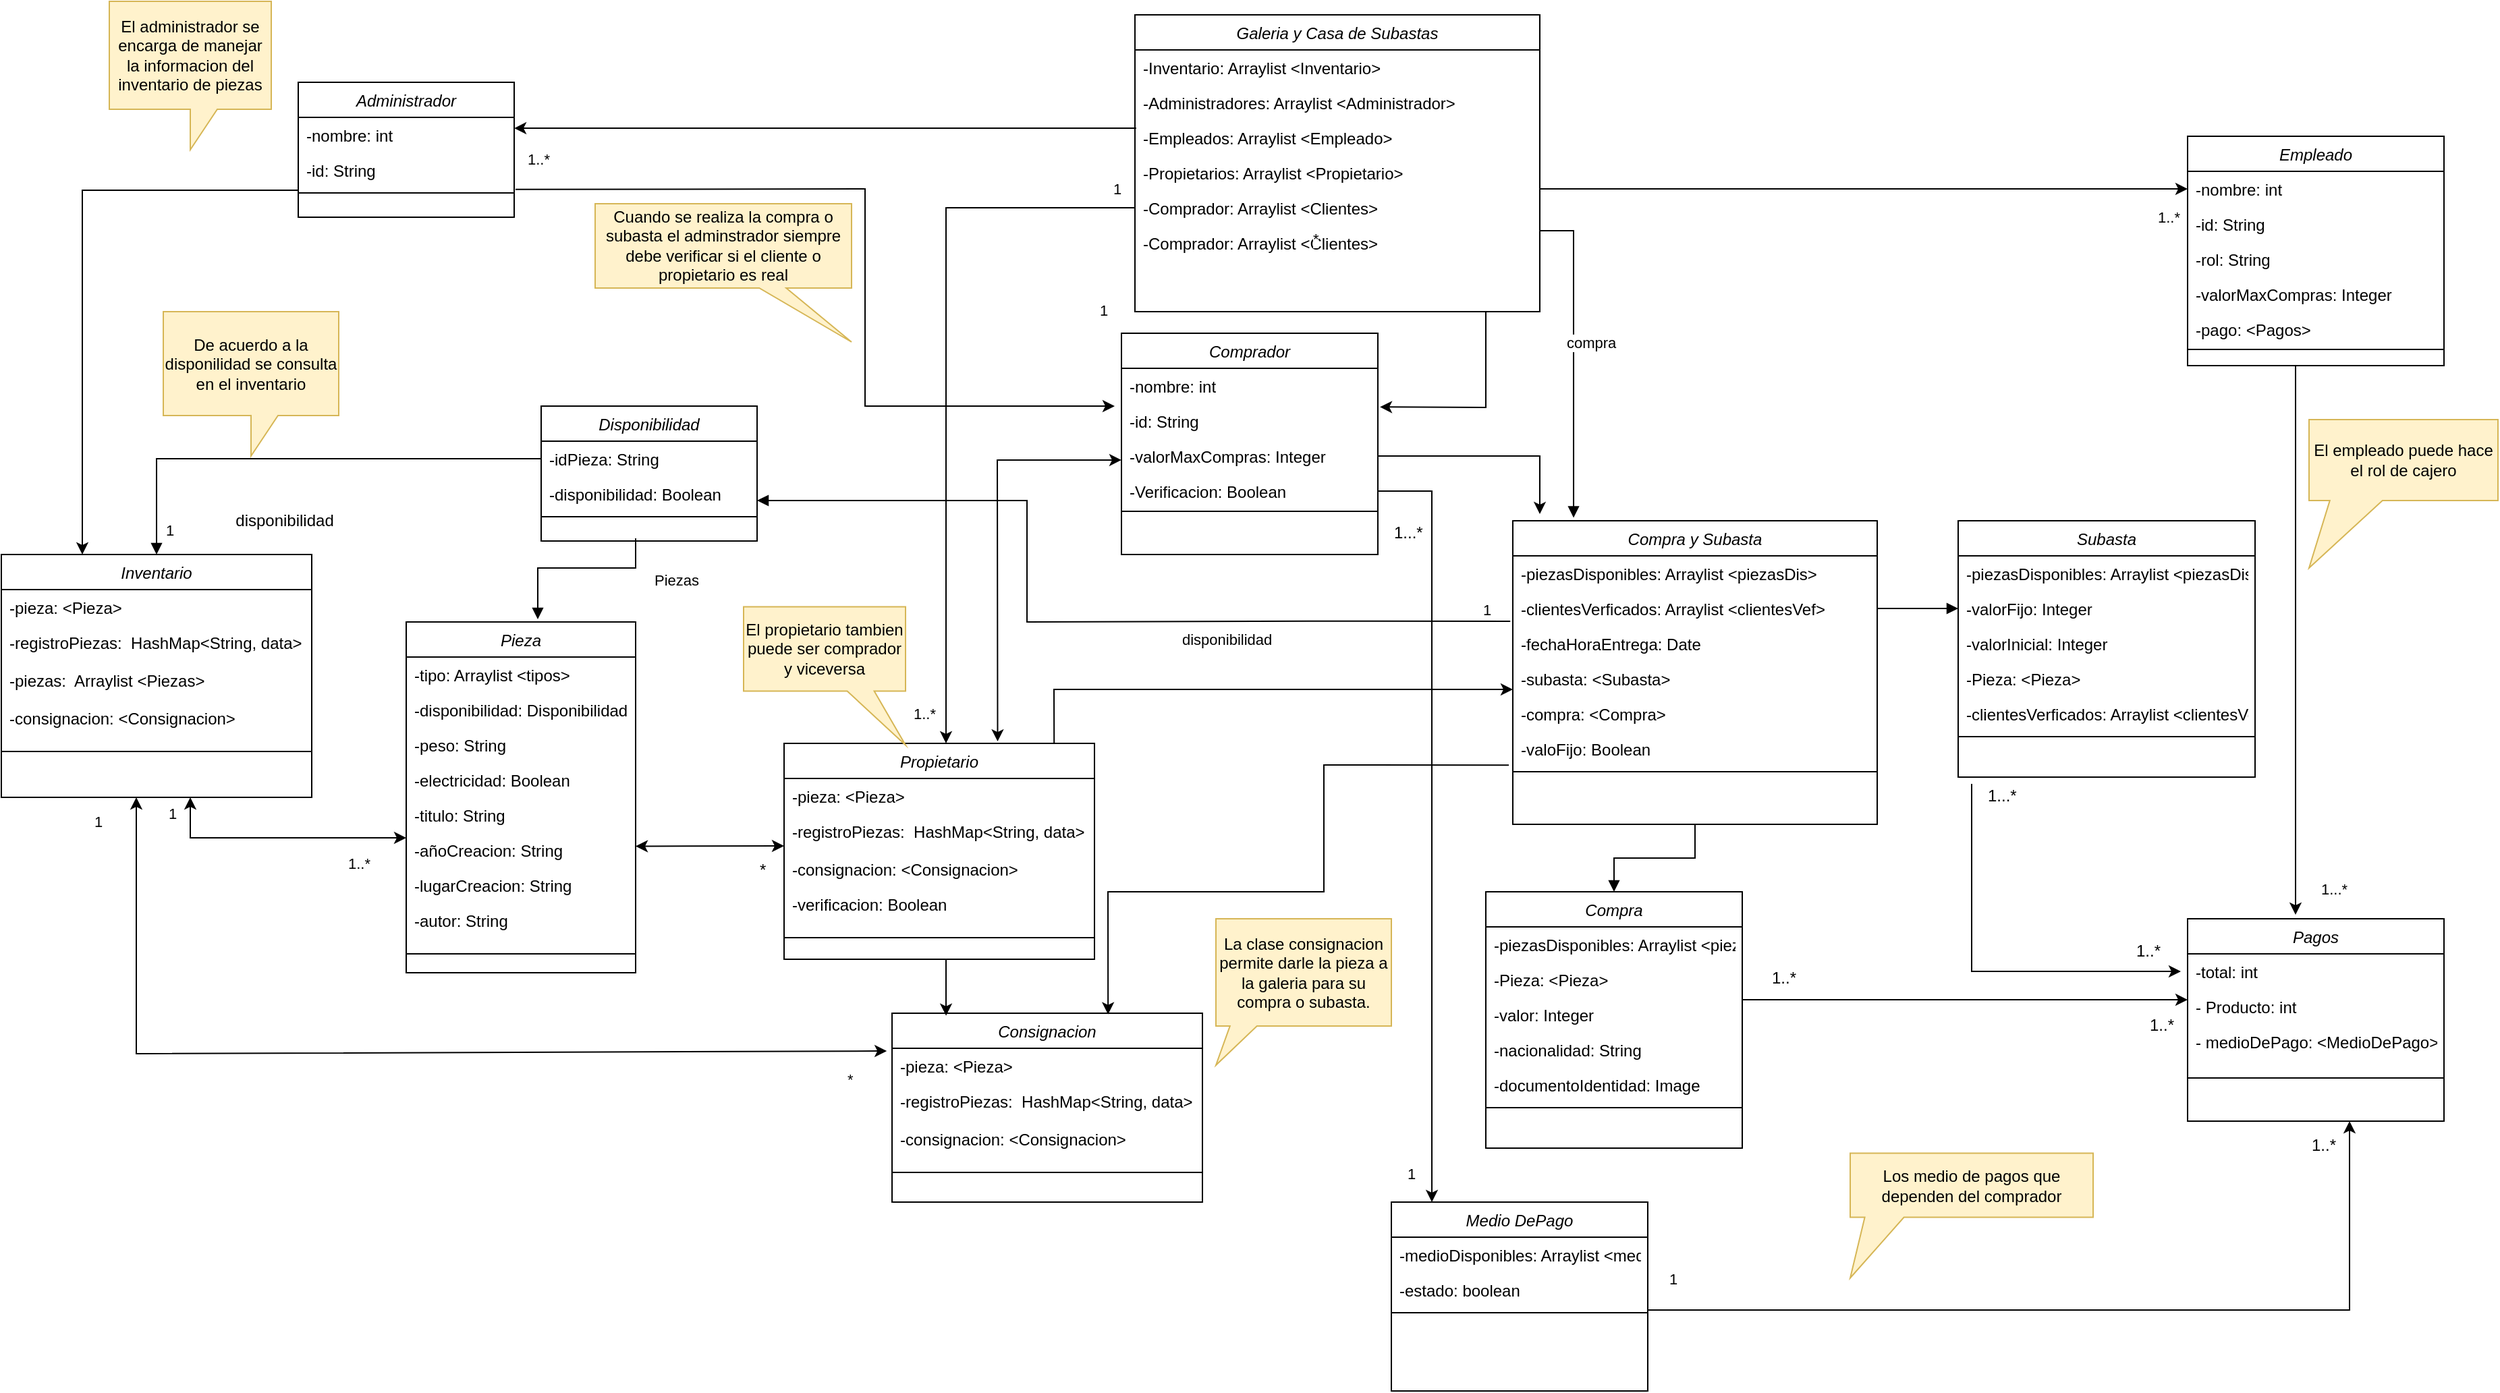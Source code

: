 <mxfile version="24.2.0" type="device">
  <diagram id="C5RBs43oDa-KdzZeNtuy" name="Page-1">
    <mxGraphModel dx="4613" dy="5379" grid="1" gridSize="10" guides="1" tooltips="1" connect="1" arrows="1" fold="1" page="1" pageScale="1" pageWidth="3300" pageHeight="4681" math="0" shadow="0">
      <root>
        <mxCell id="WIyWlLk6GJQsqaUBKTNV-0" />
        <mxCell id="WIyWlLk6GJQsqaUBKTNV-1" parent="WIyWlLk6GJQsqaUBKTNV-0" />
        <mxCell id="jy5TOX9gL-A7DgwTzjGL-0" value="Pieza" style="swimlane;fontStyle=2;align=center;verticalAlign=top;childLayout=stackLayout;horizontal=1;startSize=26;horizontalStack=0;resizeParent=1;resizeLast=0;collapsible=1;marginBottom=0;rounded=0;shadow=0;strokeWidth=1;" parent="WIyWlLk6GJQsqaUBKTNV-1" vertex="1">
          <mxGeometry x="-640" y="440" width="170" height="260" as="geometry">
            <mxRectangle x="230" y="140" width="160" height="26" as="alternateBounds" />
          </mxGeometry>
        </mxCell>
        <mxCell id="jy5TOX9gL-A7DgwTzjGL-1" value="-tipo: Arraylist &lt;tipos&gt;" style="text;align=left;verticalAlign=top;spacingLeft=4;spacingRight=4;overflow=hidden;rotatable=0;points=[[0,0.5],[1,0.5]];portConstraint=eastwest;" parent="jy5TOX9gL-A7DgwTzjGL-0" vertex="1">
          <mxGeometry y="26" width="170" height="26" as="geometry" />
        </mxCell>
        <mxCell id="jy5TOX9gL-A7DgwTzjGL-2" value="-disponibilidad: Disponibilidad" style="text;align=left;verticalAlign=top;spacingLeft=4;spacingRight=4;overflow=hidden;rotatable=0;points=[[0,0.5],[1,0.5]];portConstraint=eastwest;rounded=0;shadow=0;html=0;" parent="jy5TOX9gL-A7DgwTzjGL-0" vertex="1">
          <mxGeometry y="52" width="170" height="26" as="geometry" />
        </mxCell>
        <mxCell id="jy5TOX9gL-A7DgwTzjGL-5" value="-peso: String" style="text;align=left;verticalAlign=top;spacingLeft=4;spacingRight=4;overflow=hidden;rotatable=0;points=[[0,0.5],[1,0.5]];portConstraint=eastwest;" parent="jy5TOX9gL-A7DgwTzjGL-0" vertex="1">
          <mxGeometry y="78" width="170" height="26" as="geometry" />
        </mxCell>
        <mxCell id="jy5TOX9gL-A7DgwTzjGL-6" value="-electricidad: Boolean" style="text;align=left;verticalAlign=top;spacingLeft=4;spacingRight=4;overflow=hidden;rotatable=0;points=[[0,0.5],[1,0.5]];portConstraint=eastwest;rounded=0;shadow=0;html=0;" parent="jy5TOX9gL-A7DgwTzjGL-0" vertex="1">
          <mxGeometry y="104" width="170" height="26" as="geometry" />
        </mxCell>
        <mxCell id="aHk7hMUjukKhdwWyUS7x-12" value="-titulo: String" style="text;align=left;verticalAlign=top;spacingLeft=4;spacingRight=4;overflow=hidden;rotatable=0;points=[[0,0.5],[1,0.5]];portConstraint=eastwest;rounded=0;shadow=0;html=0;" parent="jy5TOX9gL-A7DgwTzjGL-0" vertex="1">
          <mxGeometry y="130" width="170" height="26" as="geometry" />
        </mxCell>
        <mxCell id="aHk7hMUjukKhdwWyUS7x-11" value="-añoCreacion: String" style="text;align=left;verticalAlign=top;spacingLeft=4;spacingRight=4;overflow=hidden;rotatable=0;points=[[0,0.5],[1,0.5]];portConstraint=eastwest;rounded=0;shadow=0;html=0;" parent="jy5TOX9gL-A7DgwTzjGL-0" vertex="1">
          <mxGeometry y="156" width="170" height="26" as="geometry" />
        </mxCell>
        <mxCell id="jy5TOX9gL-A7DgwTzjGL-14" value="-lugarCreacion: String " style="text;align=left;verticalAlign=top;spacingLeft=4;spacingRight=4;overflow=hidden;rotatable=0;points=[[0,0.5],[1,0.5]];portConstraint=eastwest;rounded=0;shadow=0;html=0;" parent="jy5TOX9gL-A7DgwTzjGL-0" vertex="1">
          <mxGeometry y="182" width="170" height="26" as="geometry" />
        </mxCell>
        <mxCell id="aHk7hMUjukKhdwWyUS7x-5" value="-autor: String " style="text;align=left;verticalAlign=top;spacingLeft=4;spacingRight=4;overflow=hidden;rotatable=0;points=[[0,0.5],[1,0.5]];portConstraint=eastwest;rounded=0;shadow=0;html=0;" parent="jy5TOX9gL-A7DgwTzjGL-0" vertex="1">
          <mxGeometry y="208" width="170" height="34" as="geometry" />
        </mxCell>
        <mxCell id="jy5TOX9gL-A7DgwTzjGL-4" value="" style="line;html=1;strokeWidth=1;align=left;verticalAlign=middle;spacingTop=-1;spacingLeft=3;spacingRight=3;rotatable=0;labelPosition=right;points=[];portConstraint=eastwest;" parent="jy5TOX9gL-A7DgwTzjGL-0" vertex="1">
          <mxGeometry y="242" width="170" height="8" as="geometry" />
        </mxCell>
        <mxCell id="jy5TOX9gL-A7DgwTzjGL-7" value="Disponibilidad" style="swimlane;fontStyle=2;align=center;verticalAlign=top;childLayout=stackLayout;horizontal=1;startSize=26;horizontalStack=0;resizeParent=1;resizeLast=0;collapsible=1;marginBottom=0;rounded=0;shadow=0;strokeWidth=1;" parent="WIyWlLk6GJQsqaUBKTNV-1" vertex="1">
          <mxGeometry x="-540" y="280" width="160" height="100" as="geometry">
            <mxRectangle x="230" y="140" width="160" height="26" as="alternateBounds" />
          </mxGeometry>
        </mxCell>
        <mxCell id="jy5TOX9gL-A7DgwTzjGL-8" value="-idPieza: String" style="text;align=left;verticalAlign=top;spacingLeft=4;spacingRight=4;overflow=hidden;rotatable=0;points=[[0,0.5],[1,0.5]];portConstraint=eastwest;" parent="jy5TOX9gL-A7DgwTzjGL-7" vertex="1">
          <mxGeometry y="26" width="160" height="26" as="geometry" />
        </mxCell>
        <mxCell id="aHk7hMUjukKhdwWyUS7x-139" value="-disponibilidad: Boolean" style="text;align=left;verticalAlign=top;spacingLeft=4;spacingRight=4;overflow=hidden;rotatable=0;points=[[0,0.5],[1,0.5]];portConstraint=eastwest;" parent="jy5TOX9gL-A7DgwTzjGL-7" vertex="1">
          <mxGeometry y="52" width="160" height="26" as="geometry" />
        </mxCell>
        <mxCell id="jy5TOX9gL-A7DgwTzjGL-13" value="" style="line;html=1;strokeWidth=1;align=left;verticalAlign=middle;spacingTop=-1;spacingLeft=3;spacingRight=3;rotatable=0;labelPosition=right;points=[];portConstraint=eastwest;" parent="jy5TOX9gL-A7DgwTzjGL-7" vertex="1">
          <mxGeometry y="78" width="160" height="8" as="geometry" />
        </mxCell>
        <mxCell id="jy5TOX9gL-A7DgwTzjGL-15" value="Piezas" style="endArrow=block;endFill=1;html=1;edgeStyle=orthogonalEdgeStyle;align=left;verticalAlign=top;rounded=0;exitX=0.5;exitY=1;exitDx=0;exitDy=0;entryX=0.75;entryY=0;entryDx=0;entryDy=0;" parent="WIyWlLk6GJQsqaUBKTNV-1" edge="1">
          <mxGeometry x="-0.729" y="12" relative="1" as="geometry">
            <mxPoint x="-470" y="378" as="sourcePoint" />
            <mxPoint x="-542.5" y="438" as="targetPoint" />
            <mxPoint as="offset" />
            <Array as="points">
              <mxPoint x="-470" y="400" />
              <mxPoint x="-542" y="400" />
            </Array>
          </mxGeometry>
        </mxCell>
        <mxCell id="jy5TOX9gL-A7DgwTzjGL-37" value="Subasta" style="swimlane;fontStyle=2;align=center;verticalAlign=top;childLayout=stackLayout;horizontal=1;startSize=26;horizontalStack=0;resizeParent=1;resizeLast=0;collapsible=1;marginBottom=0;rounded=0;shadow=0;strokeWidth=1;" parent="WIyWlLk6GJQsqaUBKTNV-1" vertex="1">
          <mxGeometry x="510" y="365" width="220" height="190" as="geometry">
            <mxRectangle x="230" y="140" width="160" height="26" as="alternateBounds" />
          </mxGeometry>
        </mxCell>
        <mxCell id="jy5TOX9gL-A7DgwTzjGL-38" value="-piezasDisponibles: Arraylist &lt;piezasDis&gt;" style="text;align=left;verticalAlign=top;spacingLeft=4;spacingRight=4;overflow=hidden;rotatable=0;points=[[0,0.5],[1,0.5]];portConstraint=eastwest;" parent="jy5TOX9gL-A7DgwTzjGL-37" vertex="1">
          <mxGeometry y="26" width="220" height="26" as="geometry" />
        </mxCell>
        <mxCell id="jy5TOX9gL-A7DgwTzjGL-39" value="-valorFijo: Integer" style="text;align=left;verticalAlign=top;spacingLeft=4;spacingRight=4;overflow=hidden;rotatable=0;points=[[0,0.5],[1,0.5]];portConstraint=eastwest;rounded=0;shadow=0;html=0;" parent="jy5TOX9gL-A7DgwTzjGL-37" vertex="1">
          <mxGeometry y="52" width="220" height="26" as="geometry" />
        </mxCell>
        <mxCell id="jy5TOX9gL-A7DgwTzjGL-40" value="-valorInicial: Integer" style="text;align=left;verticalAlign=top;spacingLeft=4;spacingRight=4;overflow=hidden;rotatable=0;points=[[0,0.5],[1,0.5]];portConstraint=eastwest;" parent="jy5TOX9gL-A7DgwTzjGL-37" vertex="1">
          <mxGeometry y="78" width="220" height="26" as="geometry" />
        </mxCell>
        <mxCell id="DRnetqcQ-tTifSEXMpZS-0" value="-Pieza: &lt;Pieza&gt;" style="text;align=left;verticalAlign=top;spacingLeft=4;spacingRight=4;overflow=hidden;rotatable=0;points=[[0,0.5],[1,0.5]];portConstraint=eastwest;" parent="jy5TOX9gL-A7DgwTzjGL-37" vertex="1">
          <mxGeometry y="104" width="220" height="26" as="geometry" />
        </mxCell>
        <mxCell id="DRnetqcQ-tTifSEXMpZS-1" value="-clientesVerficados: Arraylist &lt;clientesVef&gt;" style="text;align=left;verticalAlign=top;spacingLeft=4;spacingRight=4;overflow=hidden;rotatable=0;points=[[0,0.5],[1,0.5]];portConstraint=eastwest;" parent="jy5TOX9gL-A7DgwTzjGL-37" vertex="1">
          <mxGeometry y="130" width="220" height="26" as="geometry" />
        </mxCell>
        <mxCell id="jy5TOX9gL-A7DgwTzjGL-41" value="" style="line;html=1;strokeWidth=1;align=left;verticalAlign=middle;spacingTop=-1;spacingLeft=3;spacingRight=3;rotatable=0;labelPosition=right;points=[];portConstraint=eastwest;" parent="jy5TOX9gL-A7DgwTzjGL-37" vertex="1">
          <mxGeometry y="156" width="220" height="8" as="geometry" />
        </mxCell>
        <mxCell id="DRnetqcQ-tTifSEXMpZS-11" value="Medio DePago" style="swimlane;fontStyle=2;align=center;verticalAlign=top;childLayout=stackLayout;horizontal=1;startSize=26;horizontalStack=0;resizeParent=1;resizeLast=0;collapsible=1;marginBottom=0;rounded=0;shadow=0;strokeWidth=1;" parent="WIyWlLk6GJQsqaUBKTNV-1" vertex="1">
          <mxGeometry x="90" y="870" width="190" height="140" as="geometry">
            <mxRectangle x="230" y="140" width="160" height="26" as="alternateBounds" />
          </mxGeometry>
        </mxCell>
        <mxCell id="DRnetqcQ-tTifSEXMpZS-14" value="-medioDisponibles: Arraylist &lt;medioDisponibles&gt;" style="text;align=left;verticalAlign=top;spacingLeft=4;spacingRight=4;overflow=hidden;rotatable=0;points=[[0,0.5],[1,0.5]];portConstraint=eastwest;" parent="DRnetqcQ-tTifSEXMpZS-11" vertex="1">
          <mxGeometry y="26" width="190" height="26" as="geometry" />
        </mxCell>
        <mxCell id="DRnetqcQ-tTifSEXMpZS-15" value="-estado: boolean" style="text;align=left;verticalAlign=top;spacingLeft=4;spacingRight=4;overflow=hidden;rotatable=0;points=[[0,0.5],[1,0.5]];portConstraint=eastwest;" parent="DRnetqcQ-tTifSEXMpZS-11" vertex="1">
          <mxGeometry y="52" width="190" height="26" as="geometry" />
        </mxCell>
        <mxCell id="DRnetqcQ-tTifSEXMpZS-16" value="" style="line;html=1;strokeWidth=1;align=left;verticalAlign=middle;spacingTop=-1;spacingLeft=3;spacingRight=3;rotatable=0;labelPosition=right;points=[];portConstraint=eastwest;" parent="DRnetqcQ-tTifSEXMpZS-11" vertex="1">
          <mxGeometry y="78" width="190" height="8" as="geometry" />
        </mxCell>
        <mxCell id="DRnetqcQ-tTifSEXMpZS-21" value="Inventario" style="swimlane;fontStyle=2;align=center;verticalAlign=top;childLayout=stackLayout;horizontal=1;startSize=26;horizontalStack=0;resizeParent=1;resizeLast=0;collapsible=1;marginBottom=0;rounded=0;shadow=0;strokeWidth=1;" parent="WIyWlLk6GJQsqaUBKTNV-1" vertex="1">
          <mxGeometry x="-940" y="390" width="230" height="180" as="geometry">
            <mxRectangle x="230" y="140" width="160" height="26" as="alternateBounds" />
          </mxGeometry>
        </mxCell>
        <mxCell id="DRnetqcQ-tTifSEXMpZS-22" value="-pieza: &lt;Pieza&gt;" style="text;align=left;verticalAlign=top;spacingLeft=4;spacingRight=4;overflow=hidden;rotatable=0;points=[[0,0.5],[1,0.5]];portConstraint=eastwest;" parent="DRnetqcQ-tTifSEXMpZS-21" vertex="1">
          <mxGeometry y="26" width="230" height="26" as="geometry" />
        </mxCell>
        <mxCell id="nKCrA-lN9NPPw2SbhEwQ-1" value="-registroPiezas:  HashMap&lt;String, data&gt;" style="text;align=left;verticalAlign=top;spacingLeft=4;spacingRight=4;overflow=hidden;rotatable=0;points=[[0,0.5],[1,0.5]];portConstraint=eastwest;" parent="DRnetqcQ-tTifSEXMpZS-21" vertex="1">
          <mxGeometry y="52" width="230" height="28" as="geometry" />
        </mxCell>
        <mxCell id="aHk7hMUjukKhdwWyUS7x-43" value="-piezas:  Arraylist &lt;Piezas&gt;" style="text;align=left;verticalAlign=top;spacingLeft=4;spacingRight=4;overflow=hidden;rotatable=0;points=[[0,0.5],[1,0.5]];portConstraint=eastwest;" parent="DRnetqcQ-tTifSEXMpZS-21" vertex="1">
          <mxGeometry y="80" width="230" height="28" as="geometry" />
        </mxCell>
        <mxCell id="DRnetqcQ-tTifSEXMpZS-24" value="-consignacion: &lt;Consignacion&gt;" style="text;align=left;verticalAlign=top;spacingLeft=4;spacingRight=4;overflow=hidden;rotatable=0;points=[[0,0.5],[1,0.5]];portConstraint=eastwest;" parent="DRnetqcQ-tTifSEXMpZS-21" vertex="1">
          <mxGeometry y="108" width="230" height="26" as="geometry" />
        </mxCell>
        <mxCell id="DRnetqcQ-tTifSEXMpZS-23" value="" style="line;html=1;strokeWidth=1;align=left;verticalAlign=middle;spacingTop=-1;spacingLeft=3;spacingRight=3;rotatable=0;labelPosition=right;points=[];portConstraint=eastwest;" parent="DRnetqcQ-tTifSEXMpZS-21" vertex="1">
          <mxGeometry y="134" width="230" height="24" as="geometry" />
        </mxCell>
        <mxCell id="XEJke8gN8GgJqABwDWAg-2" value="Pagos" style="swimlane;fontStyle=2;align=center;verticalAlign=top;childLayout=stackLayout;horizontal=1;startSize=26;horizontalStack=0;resizeParent=1;resizeLast=0;collapsible=1;marginBottom=0;rounded=0;shadow=0;strokeWidth=1;" parent="WIyWlLk6GJQsqaUBKTNV-1" vertex="1">
          <mxGeometry x="680" y="660" width="190" height="150" as="geometry">
            <mxRectangle x="230" y="140" width="160" height="26" as="alternateBounds" />
          </mxGeometry>
        </mxCell>
        <mxCell id="XEJke8gN8GgJqABwDWAg-3" value="-total: int" style="text;align=left;verticalAlign=top;spacingLeft=4;spacingRight=4;overflow=hidden;rotatable=0;points=[[0,0.5],[1,0.5]];portConstraint=eastwest;" parent="XEJke8gN8GgJqABwDWAg-2" vertex="1">
          <mxGeometry y="26" width="190" height="26" as="geometry" />
        </mxCell>
        <mxCell id="aHk7hMUjukKhdwWyUS7x-94" value="- Producto: int" style="text;align=left;verticalAlign=top;spacingLeft=4;spacingRight=4;overflow=hidden;rotatable=0;points=[[0,0.5],[1,0.5]];portConstraint=eastwest;" parent="XEJke8gN8GgJqABwDWAg-2" vertex="1">
          <mxGeometry y="52" width="190" height="26" as="geometry" />
        </mxCell>
        <mxCell id="aHk7hMUjukKhdwWyUS7x-95" value="- medioDePago: &lt;MedioDePago&gt;" style="text;align=left;verticalAlign=top;spacingLeft=4;spacingRight=4;overflow=hidden;rotatable=0;points=[[0,0.5],[1,0.5]];portConstraint=eastwest;" parent="XEJke8gN8GgJqABwDWAg-2" vertex="1">
          <mxGeometry y="78" width="190" height="26" as="geometry" />
        </mxCell>
        <mxCell id="XEJke8gN8GgJqABwDWAg-9" value="" style="line;html=1;strokeWidth=1;align=left;verticalAlign=middle;spacingTop=-1;spacingLeft=3;spacingRight=3;rotatable=0;labelPosition=right;points=[];portConstraint=eastwest;" parent="XEJke8gN8GgJqABwDWAg-2" vertex="1">
          <mxGeometry y="104" width="190" height="28" as="geometry" />
        </mxCell>
        <mxCell id="XEJke8gN8GgJqABwDWAg-68" value="Administrador" style="swimlane;fontStyle=2;align=center;verticalAlign=top;childLayout=stackLayout;horizontal=1;startSize=26;horizontalStack=0;resizeParent=1;resizeLast=0;collapsible=1;marginBottom=0;rounded=0;shadow=0;strokeWidth=1;" parent="WIyWlLk6GJQsqaUBKTNV-1" vertex="1">
          <mxGeometry x="-720" y="40" width="160" height="100" as="geometry">
            <mxRectangle x="230" y="140" width="160" height="26" as="alternateBounds" />
          </mxGeometry>
        </mxCell>
        <mxCell id="XEJke8gN8GgJqABwDWAg-69" value="-nombre: int" style="text;align=left;verticalAlign=top;spacingLeft=4;spacingRight=4;overflow=hidden;rotatable=0;points=[[0,0.5],[1,0.5]];portConstraint=eastwest;" parent="XEJke8gN8GgJqABwDWAg-68" vertex="1">
          <mxGeometry y="26" width="160" height="26" as="geometry" />
        </mxCell>
        <mxCell id="XEJke8gN8GgJqABwDWAg-70" value="-id: String" style="text;align=left;verticalAlign=top;spacingLeft=4;spacingRight=4;overflow=hidden;rotatable=0;points=[[0,0.5],[1,0.5]];portConstraint=eastwest;" parent="XEJke8gN8GgJqABwDWAg-68" vertex="1">
          <mxGeometry y="52" width="160" height="26" as="geometry" />
        </mxCell>
        <mxCell id="XEJke8gN8GgJqABwDWAg-71" value="" style="line;html=1;strokeWidth=1;align=left;verticalAlign=middle;spacingTop=-1;spacingLeft=3;spacingRight=3;rotatable=0;labelPosition=right;points=[];portConstraint=eastwest;" parent="XEJke8gN8GgJqABwDWAg-68" vertex="1">
          <mxGeometry y="78" width="160" height="8" as="geometry" />
        </mxCell>
        <mxCell id="XEJke8gN8GgJqABwDWAg-72" value="Comprador" style="swimlane;fontStyle=2;align=center;verticalAlign=top;childLayout=stackLayout;horizontal=1;startSize=26;horizontalStack=0;resizeParent=1;resizeLast=0;collapsible=1;marginBottom=0;rounded=0;shadow=0;strokeWidth=1;" parent="WIyWlLk6GJQsqaUBKTNV-1" vertex="1">
          <mxGeometry x="-110" y="226" width="190" height="164" as="geometry">
            <mxRectangle x="230" y="140" width="160" height="26" as="alternateBounds" />
          </mxGeometry>
        </mxCell>
        <mxCell id="7eufnPfeV6qqJb5Z0_9X-1" value="-nombre: int" style="text;align=left;verticalAlign=top;spacingLeft=4;spacingRight=4;overflow=hidden;rotatable=0;points=[[0,0.5],[1,0.5]];portConstraint=eastwest;" parent="XEJke8gN8GgJqABwDWAg-72" vertex="1">
          <mxGeometry y="26" width="190" height="26" as="geometry" />
        </mxCell>
        <mxCell id="XEJke8gN8GgJqABwDWAg-73" value="-id: String" style="text;align=left;verticalAlign=top;spacingLeft=4;spacingRight=4;overflow=hidden;rotatable=0;points=[[0,0.5],[1,0.5]];portConstraint=eastwest;" parent="XEJke8gN8GgJqABwDWAg-72" vertex="1">
          <mxGeometry y="52" width="190" height="26" as="geometry" />
        </mxCell>
        <mxCell id="aHk7hMUjukKhdwWyUS7x-147" value="-valorMaxCompras: Integer" style="text;align=left;verticalAlign=top;spacingLeft=4;spacingRight=4;overflow=hidden;rotatable=0;points=[[0,0.5],[1,0.5]];portConstraint=eastwest;" parent="XEJke8gN8GgJqABwDWAg-72" vertex="1">
          <mxGeometry y="78" width="190" height="26" as="geometry" />
        </mxCell>
        <mxCell id="XEJke8gN8GgJqABwDWAg-74" value="-Verificacion: Boolean" style="text;align=left;verticalAlign=top;spacingLeft=4;spacingRight=4;overflow=hidden;rotatable=0;points=[[0,0.5],[1,0.5]];portConstraint=eastwest;" parent="XEJke8gN8GgJqABwDWAg-72" vertex="1">
          <mxGeometry y="104" width="190" height="26" as="geometry" />
        </mxCell>
        <mxCell id="XEJke8gN8GgJqABwDWAg-75" value="" style="line;html=1;strokeWidth=1;align=left;verticalAlign=middle;spacingTop=-1;spacingLeft=3;spacingRight=3;rotatable=0;labelPosition=right;points=[];portConstraint=eastwest;" parent="XEJke8gN8GgJqABwDWAg-72" vertex="1">
          <mxGeometry y="130" width="190" height="4" as="geometry" />
        </mxCell>
        <mxCell id="XEJke8gN8GgJqABwDWAg-90" value="disponibilidad" style="text;html=1;strokeColor=none;fillColor=none;align=center;verticalAlign=middle;whiteSpace=wrap;rounded=0;" parent="WIyWlLk6GJQsqaUBKTNV-1" vertex="1">
          <mxGeometry x="-760" y="350" width="60" height="30" as="geometry" />
        </mxCell>
        <mxCell id="nKCrA-lN9NPPw2SbhEwQ-2" value="" style="endArrow=block;endFill=1;html=1;edgeStyle=orthogonalEdgeStyle;align=left;verticalAlign=top;rounded=0;exitX=0;exitY=0.5;exitDx=0;exitDy=0;entryX=0.5;entryY=0;entryDx=0;entryDy=0;" parent="WIyWlLk6GJQsqaUBKTNV-1" source="jy5TOX9gL-A7DgwTzjGL-8" target="DRnetqcQ-tTifSEXMpZS-21" edge="1">
          <mxGeometry x="0.032" y="17" relative="1" as="geometry">
            <mxPoint x="-470" y="420" as="sourcePoint" />
            <mxPoint x="-310" y="420" as="targetPoint" />
            <mxPoint x="5" y="-1" as="offset" />
          </mxGeometry>
        </mxCell>
        <mxCell id="nKCrA-lN9NPPw2SbhEwQ-3" value="1" style="edgeLabel;resizable=0;html=1;align=left;verticalAlign=bottom;" parent="nKCrA-lN9NPPw2SbhEwQ-2" connectable="0" vertex="1">
          <mxGeometry x="-1" relative="1" as="geometry">
            <mxPoint x="-280" y="61" as="offset" />
          </mxGeometry>
        </mxCell>
        <mxCell id="nKCrA-lN9NPPw2SbhEwQ-10" value="" style="endArrow=block;endFill=1;html=1;edgeStyle=orthogonalEdgeStyle;align=left;verticalAlign=top;rounded=0;entryX=0;entryY=0.5;entryDx=0;entryDy=0;exitX=1;exitY=0.5;exitDx=0;exitDy=0;" parent="WIyWlLk6GJQsqaUBKTNV-1" source="aHk7hMUjukKhdwWyUS7x-131" target="jy5TOX9gL-A7DgwTzjGL-39" edge="1">
          <mxGeometry x="-1" relative="1" as="geometry">
            <mxPoint x="390" y="425.048" as="sourcePoint" />
            <mxPoint x="222.5" y="300" as="targetPoint" />
          </mxGeometry>
        </mxCell>
        <mxCell id="nKCrA-lN9NPPw2SbhEwQ-16" value="disponibilidad" style="endArrow=block;endFill=1;html=1;edgeStyle=orthogonalEdgeStyle;align=left;verticalAlign=top;rounded=0;exitX=-0.007;exitY=0.863;exitDx=0;exitDy=0;exitPerimeter=0;" parent="WIyWlLk6GJQsqaUBKTNV-1" source="aHk7hMUjukKhdwWyUS7x-131" edge="1">
          <mxGeometry x="-0.244" relative="1" as="geometry">
            <mxPoint x="116.22" y="436.44" as="sourcePoint" />
            <mxPoint x="-380" y="350" as="targetPoint" />
            <mxPoint as="offset" />
            <Array as="points">
              <mxPoint x="30" y="439" />
              <mxPoint x="-180" y="440" />
              <mxPoint x="-180" y="350" />
            </Array>
          </mxGeometry>
        </mxCell>
        <mxCell id="nKCrA-lN9NPPw2SbhEwQ-17" value="1" style="edgeLabel;resizable=0;html=1;align=left;verticalAlign=bottom;" parent="nKCrA-lN9NPPw2SbhEwQ-16" connectable="0" vertex="1">
          <mxGeometry x="-1" relative="1" as="geometry">
            <mxPoint x="-22" as="offset" />
          </mxGeometry>
        </mxCell>
        <mxCell id="nKCrA-lN9NPPw2SbhEwQ-29" value="Galeria y Casa de Subastas" style="swimlane;fontStyle=2;align=center;verticalAlign=top;childLayout=stackLayout;horizontal=1;startSize=26;horizontalStack=0;resizeParent=1;resizeLast=0;collapsible=1;marginBottom=0;rounded=0;shadow=0;strokeWidth=1;" parent="WIyWlLk6GJQsqaUBKTNV-1" vertex="1">
          <mxGeometry x="-100" y="-10" width="300" height="220" as="geometry">
            <mxRectangle x="230" y="140" width="160" height="26" as="alternateBounds" />
          </mxGeometry>
        </mxCell>
        <mxCell id="nKCrA-lN9NPPw2SbhEwQ-45" value="-Inventario: Arraylist &lt;Inventario&gt;" style="text;align=left;verticalAlign=top;spacingLeft=4;spacingRight=4;overflow=hidden;rotatable=0;points=[[0,0.5],[1,0.5]];portConstraint=eastwest;" parent="nKCrA-lN9NPPw2SbhEwQ-29" vertex="1">
          <mxGeometry y="26" width="300" height="26" as="geometry" />
        </mxCell>
        <mxCell id="nKCrA-lN9NPPw2SbhEwQ-46" value="-Administradores: Arraylist &lt;Administrador&gt;" style="text;align=left;verticalAlign=top;spacingLeft=4;spacingRight=4;overflow=hidden;rotatable=0;points=[[0,0.5],[1,0.5]];portConstraint=eastwest;" parent="nKCrA-lN9NPPw2SbhEwQ-29" vertex="1">
          <mxGeometry y="52" width="300" height="26" as="geometry" />
        </mxCell>
        <mxCell id="nKCrA-lN9NPPw2SbhEwQ-47" value="-Empleados: Arraylist &lt;Empleado&gt;" style="text;align=left;verticalAlign=top;spacingLeft=4;spacingRight=4;overflow=hidden;rotatable=0;points=[[0,0.5],[1,0.5]];portConstraint=eastwest;" parent="nKCrA-lN9NPPw2SbhEwQ-29" vertex="1">
          <mxGeometry y="78" width="300" height="26" as="geometry" />
        </mxCell>
        <mxCell id="aHk7hMUjukKhdwWyUS7x-63" value="-Propietarios: Arraylist &lt;Propietario&gt;" style="text;align=left;verticalAlign=top;spacingLeft=4;spacingRight=4;overflow=hidden;rotatable=0;points=[[0,0.5],[1,0.5]];portConstraint=eastwest;" parent="nKCrA-lN9NPPw2SbhEwQ-29" vertex="1">
          <mxGeometry y="104" width="300" height="26" as="geometry" />
        </mxCell>
        <mxCell id="aHk7hMUjukKhdwWyUS7x-2" value="-Comprador: Arraylist &lt;Clientes&gt;" style="text;align=left;verticalAlign=top;spacingLeft=4;spacingRight=4;overflow=hidden;rotatable=0;points=[[0,0.5],[1,0.5]];portConstraint=eastwest;" parent="nKCrA-lN9NPPw2SbhEwQ-29" vertex="1">
          <mxGeometry y="130" width="300" height="26" as="geometry" />
        </mxCell>
        <mxCell id="aHk7hMUjukKhdwWyUS7x-162" value="-Comprador: Arraylist &lt;Clientes&gt;" style="text;align=left;verticalAlign=top;spacingLeft=4;spacingRight=4;overflow=hidden;rotatable=0;points=[[0,0.5],[1,0.5]];portConstraint=eastwest;" parent="nKCrA-lN9NPPw2SbhEwQ-29" vertex="1">
          <mxGeometry y="156" width="300" height="26" as="geometry" />
        </mxCell>
        <mxCell id="nKCrA-lN9NPPw2SbhEwQ-39" value="compra" style="endArrow=block;endFill=1;html=1;edgeStyle=orthogonalEdgeStyle;align=left;verticalAlign=top;rounded=0;entryX=0.389;entryY=0.012;entryDx=0;entryDy=0;entryPerimeter=0;exitX=1;exitY=0.154;exitDx=0;exitDy=0;exitPerimeter=0;" parent="WIyWlLk6GJQsqaUBKTNV-1" source="aHk7hMUjukKhdwWyUS7x-2" edge="1">
          <mxGeometry x="-0.084" y="-7" relative="1" as="geometry">
            <mxPoint x="200" y="150" as="sourcePoint" />
            <mxPoint x="225.03" y="362.712" as="targetPoint" />
            <mxPoint as="offset" />
            <Array as="points">
              <mxPoint x="225" y="150" />
            </Array>
          </mxGeometry>
        </mxCell>
        <mxCell id="nKCrA-lN9NPPw2SbhEwQ-40" value="*" style="edgeLabel;resizable=0;html=1;align=left;verticalAlign=bottom;" parent="nKCrA-lN9NPPw2SbhEwQ-39" connectable="0" vertex="1">
          <mxGeometry x="-1" relative="1" as="geometry">
            <mxPoint x="-170" y="40" as="offset" />
          </mxGeometry>
        </mxCell>
        <mxCell id="7eufnPfeV6qqJb5Z0_9X-3" value="Los medio de pagos que dependen del comprador" style="shape=callout;whiteSpace=wrap;html=1;perimeter=calloutPerimeter;fillColor=#fff2cc;strokeColor=#d6b656;position2=0;size=45;position=0.06;base=29;" parent="WIyWlLk6GJQsqaUBKTNV-1" vertex="1">
          <mxGeometry x="430" y="833.75" width="180" height="92.5" as="geometry" />
        </mxCell>
        <mxCell id="7eufnPfeV6qqJb5Z0_9X-4" value="De acuerdo a la disponilidad se consulta en el inventario" style="shape=callout;whiteSpace=wrap;html=1;perimeter=calloutPerimeter;fillColor=#fff2cc;strokeColor=#d6b656;" parent="WIyWlLk6GJQsqaUBKTNV-1" vertex="1">
          <mxGeometry x="-820" y="210" width="130" height="107" as="geometry" />
        </mxCell>
        <mxCell id="7eufnPfeV6qqJb5Z0_9X-5" value="La clase consignacion permite darle la pieza a la galeria para su compra o subasta. " style="shape=callout;whiteSpace=wrap;html=1;perimeter=calloutPerimeter;fillColor=#fff2cc;strokeColor=#d6b656;position2=0;size=29;position=0.08;" parent="WIyWlLk6GJQsqaUBKTNV-1" vertex="1">
          <mxGeometry x="-40" y="660" width="130" height="108.5" as="geometry" />
        </mxCell>
        <mxCell id="7eufnPfeV6qqJb5Z0_9X-11" value="El administrador se encarga de manejar la informacion del inventario de piezas" style="shape=callout;whiteSpace=wrap;html=1;perimeter=calloutPerimeter;fillColor=#fff2cc;strokeColor=#d6b656;" parent="WIyWlLk6GJQsqaUBKTNV-1" vertex="1">
          <mxGeometry x="-860" y="-20" width="120" height="110" as="geometry" />
        </mxCell>
        <mxCell id="aHk7hMUjukKhdwWyUS7x-17" value="1" style="edgeLabel;resizable=0;html=1;align=left;verticalAlign=bottom;" parent="WIyWlLk6GJQsqaUBKTNV-1" connectable="0" vertex="1">
          <mxGeometry x="-330" y="455" as="geometry">
            <mxPoint x="-488" y="135" as="offset" />
          </mxGeometry>
        </mxCell>
        <mxCell id="aHk7hMUjukKhdwWyUS7x-18" value="1..*" style="edgeLabel;resizable=0;html=1;align=left;verticalAlign=bottom;" parent="WIyWlLk6GJQsqaUBKTNV-1" connectable="0" vertex="1">
          <mxGeometry x="-690" y="630" as="geometry">
            <mxPoint x="5" y="-3" as="offset" />
          </mxGeometry>
        </mxCell>
        <mxCell id="aHk7hMUjukKhdwWyUS7x-23" value="1..*" style="edgeLabel;resizable=0;html=1;align=left;verticalAlign=bottom;" parent="WIyWlLk6GJQsqaUBKTNV-1" connectable="0" vertex="1">
          <mxGeometry x="-340" y="520" as="geometry">
            <mxPoint x="74" y="-4" as="offset" />
          </mxGeometry>
        </mxCell>
        <mxCell id="aHk7hMUjukKhdwWyUS7x-26" value="" style="endArrow=classic;startArrow=classic;html=1;rounded=0;exitX=0;exitY=0.154;exitDx=0;exitDy=0;exitPerimeter=0;" parent="WIyWlLk6GJQsqaUBKTNV-1" source="aHk7hMUjukKhdwWyUS7x-11" edge="1">
          <mxGeometry width="50" height="50" relative="1" as="geometry">
            <mxPoint x="-690" y="620" as="sourcePoint" />
            <mxPoint x="-800" y="570" as="targetPoint" />
            <Array as="points">
              <mxPoint x="-800" y="600" />
            </Array>
          </mxGeometry>
        </mxCell>
        <mxCell id="aHk7hMUjukKhdwWyUS7x-27" value="" style="endArrow=classic;html=1;rounded=0;" parent="WIyWlLk6GJQsqaUBKTNV-1" edge="1">
          <mxGeometry width="50" height="50" relative="1" as="geometry">
            <mxPoint x="-720" y="120" as="sourcePoint" />
            <mxPoint x="-880" y="390" as="targetPoint" />
            <Array as="points">
              <mxPoint x="-880" y="120" />
            </Array>
          </mxGeometry>
        </mxCell>
        <mxCell id="aHk7hMUjukKhdwWyUS7x-45" value="Consignacion" style="swimlane;fontStyle=2;align=center;verticalAlign=top;childLayout=stackLayout;horizontal=1;startSize=26;horizontalStack=0;resizeParent=1;resizeLast=0;collapsible=1;marginBottom=0;rounded=0;shadow=0;strokeWidth=1;" parent="WIyWlLk6GJQsqaUBKTNV-1" vertex="1">
          <mxGeometry x="-280" y="730" width="230" height="140" as="geometry">
            <mxRectangle x="230" y="140" width="160" height="26" as="alternateBounds" />
          </mxGeometry>
        </mxCell>
        <mxCell id="aHk7hMUjukKhdwWyUS7x-46" value="-pieza: &lt;Pieza&gt;" style="text;align=left;verticalAlign=top;spacingLeft=4;spacingRight=4;overflow=hidden;rotatable=0;points=[[0,0.5],[1,0.5]];portConstraint=eastwest;" parent="aHk7hMUjukKhdwWyUS7x-45" vertex="1">
          <mxGeometry y="26" width="230" height="26" as="geometry" />
        </mxCell>
        <mxCell id="aHk7hMUjukKhdwWyUS7x-47" value="-registroPiezas:  HashMap&lt;String, data&gt;" style="text;align=left;verticalAlign=top;spacingLeft=4;spacingRight=4;overflow=hidden;rotatable=0;points=[[0,0.5],[1,0.5]];portConstraint=eastwest;" parent="aHk7hMUjukKhdwWyUS7x-45" vertex="1">
          <mxGeometry y="52" width="230" height="28" as="geometry" />
        </mxCell>
        <mxCell id="aHk7hMUjukKhdwWyUS7x-49" value="-consignacion: &lt;Consignacion&gt;" style="text;align=left;verticalAlign=top;spacingLeft=4;spacingRight=4;overflow=hidden;rotatable=0;points=[[0,0.5],[1,0.5]];portConstraint=eastwest;" parent="aHk7hMUjukKhdwWyUS7x-45" vertex="1">
          <mxGeometry y="80" width="230" height="26" as="geometry" />
        </mxCell>
        <mxCell id="aHk7hMUjukKhdwWyUS7x-50" value="" style="line;html=1;strokeWidth=1;align=left;verticalAlign=middle;spacingTop=-1;spacingLeft=3;spacingRight=3;rotatable=0;labelPosition=right;points=[];portConstraint=eastwest;" parent="aHk7hMUjukKhdwWyUS7x-45" vertex="1">
          <mxGeometry y="106" width="230" height="24" as="geometry" />
        </mxCell>
        <mxCell id="aHk7hMUjukKhdwWyUS7x-57" value="" style="endArrow=classic;html=1;rounded=0;entryX=1;entryY=0.308;entryDx=0;entryDy=0;exitX=0.003;exitY=0.231;exitDx=0;exitDy=0;exitPerimeter=0;entryPerimeter=0;" parent="WIyWlLk6GJQsqaUBKTNV-1" source="nKCrA-lN9NPPw2SbhEwQ-47" target="XEJke8gN8GgJqABwDWAg-69" edge="1">
          <mxGeometry width="50" height="50" relative="1" as="geometry">
            <mxPoint x="-190" y="100" as="sourcePoint" />
            <mxPoint x="-360" y="140" as="targetPoint" />
          </mxGeometry>
        </mxCell>
        <mxCell id="aHk7hMUjukKhdwWyUS7x-60" value="1" style="edgeLabel;resizable=0;html=1;align=left;verticalAlign=bottom;" parent="WIyWlLk6GJQsqaUBKTNV-1" connectable="0" vertex="1">
          <mxGeometry x="-40" y="365" as="geometry">
            <mxPoint x="-78" y="-238" as="offset" />
          </mxGeometry>
        </mxCell>
        <mxCell id="aHk7hMUjukKhdwWyUS7x-61" value="1..*" style="edgeLabel;resizable=0;html=1;align=left;verticalAlign=bottom;" parent="WIyWlLk6GJQsqaUBKTNV-1" connectable="0" vertex="1">
          <mxGeometry x="-595" y="420" as="geometry">
            <mxPoint x="43" y="-315" as="offset" />
          </mxGeometry>
        </mxCell>
        <mxCell id="aHk7hMUjukKhdwWyUS7x-62" value="1" style="edgeLabel;resizable=0;html=1;align=left;verticalAlign=bottom;" parent="WIyWlLk6GJQsqaUBKTNV-1" connectable="0" vertex="1">
          <mxGeometry x="-50" y="455" as="geometry">
            <mxPoint x="-78" y="-238" as="offset" />
          </mxGeometry>
        </mxCell>
        <mxCell id="aHk7hMUjukKhdwWyUS7x-65" value="Propietario" style="swimlane;fontStyle=2;align=center;verticalAlign=top;childLayout=stackLayout;horizontal=1;startSize=26;horizontalStack=0;resizeParent=1;resizeLast=0;collapsible=1;marginBottom=0;rounded=0;shadow=0;strokeWidth=1;" parent="WIyWlLk6GJQsqaUBKTNV-1" vertex="1">
          <mxGeometry x="-360" y="530" width="230" height="160" as="geometry">
            <mxRectangle x="230" y="140" width="160" height="26" as="alternateBounds" />
          </mxGeometry>
        </mxCell>
        <mxCell id="aHk7hMUjukKhdwWyUS7x-66" value="-pieza: &lt;Pieza&gt;" style="text;align=left;verticalAlign=top;spacingLeft=4;spacingRight=4;overflow=hidden;rotatable=0;points=[[0,0.5],[1,0.5]];portConstraint=eastwest;" parent="aHk7hMUjukKhdwWyUS7x-65" vertex="1">
          <mxGeometry y="26" width="230" height="26" as="geometry" />
        </mxCell>
        <mxCell id="aHk7hMUjukKhdwWyUS7x-67" value="-registroPiezas:  HashMap&lt;String, data&gt;" style="text;align=left;verticalAlign=top;spacingLeft=4;spacingRight=4;overflow=hidden;rotatable=0;points=[[0,0.5],[1,0.5]];portConstraint=eastwest;" parent="aHk7hMUjukKhdwWyUS7x-65" vertex="1">
          <mxGeometry y="52" width="230" height="28" as="geometry" />
        </mxCell>
        <mxCell id="aHk7hMUjukKhdwWyUS7x-68" value="-consignacion: &lt;Consignacion&gt;" style="text;align=left;verticalAlign=top;spacingLeft=4;spacingRight=4;overflow=hidden;rotatable=0;points=[[0,0.5],[1,0.5]];portConstraint=eastwest;" parent="aHk7hMUjukKhdwWyUS7x-65" vertex="1">
          <mxGeometry y="80" width="230" height="26" as="geometry" />
        </mxCell>
        <mxCell id="aHk7hMUjukKhdwWyUS7x-146" value="-verificacion: Boolean" style="text;align=left;verticalAlign=top;spacingLeft=4;spacingRight=4;overflow=hidden;rotatable=0;points=[[0,0.5],[1,0.5]];portConstraint=eastwest;" parent="aHk7hMUjukKhdwWyUS7x-65" vertex="1">
          <mxGeometry y="106" width="230" height="26" as="geometry" />
        </mxCell>
        <mxCell id="aHk7hMUjukKhdwWyUS7x-69" value="" style="line;html=1;strokeWidth=1;align=left;verticalAlign=middle;spacingTop=-1;spacingLeft=3;spacingRight=3;rotatable=0;labelPosition=right;points=[];portConstraint=eastwest;" parent="aHk7hMUjukKhdwWyUS7x-65" vertex="1">
          <mxGeometry y="132" width="230" height="24" as="geometry" />
        </mxCell>
        <mxCell id="aHk7hMUjukKhdwWyUS7x-71" value="" style="endArrow=classic;startArrow=classic;html=1;rounded=0;" parent="WIyWlLk6GJQsqaUBKTNV-1" edge="1">
          <mxGeometry width="50" height="50" relative="1" as="geometry">
            <mxPoint x="-470" y="606.25" as="sourcePoint" />
            <mxPoint x="-360" y="606" as="targetPoint" />
          </mxGeometry>
        </mxCell>
        <mxCell id="aHk7hMUjukKhdwWyUS7x-72" value="*" style="text;whiteSpace=wrap;html=1;" parent="WIyWlLk6GJQsqaUBKTNV-1" vertex="1">
          <mxGeometry x="-380" y="610" width="20" height="20" as="geometry" />
        </mxCell>
        <mxCell id="aHk7hMUjukKhdwWyUS7x-73" value="" style="endArrow=classic;html=1;rounded=0;exitX=0;exitY=0.5;exitDx=0;exitDy=0;" parent="WIyWlLk6GJQsqaUBKTNV-1" source="aHk7hMUjukKhdwWyUS7x-2" edge="1">
          <mxGeometry width="50" height="50" relative="1" as="geometry">
            <mxPoint x="-190" y="170" as="sourcePoint" />
            <mxPoint x="-240" y="530" as="targetPoint" />
            <Array as="points">
              <mxPoint x="-240" y="133" />
            </Array>
          </mxGeometry>
        </mxCell>
        <mxCell id="aHk7hMUjukKhdwWyUS7x-75" value="" style="endArrow=classic;startArrow=classic;html=1;rounded=0;exitX=-0.017;exitY=0.077;exitDx=0;exitDy=0;exitPerimeter=0;" parent="WIyWlLk6GJQsqaUBKTNV-1" source="aHk7hMUjukKhdwWyUS7x-46" edge="1">
          <mxGeometry width="50" height="50" relative="1" as="geometry">
            <mxPoint x="-840" y="852" as="sourcePoint" />
            <mxPoint x="-840" y="570" as="targetPoint" />
            <Array as="points">
              <mxPoint x="-840" y="760" />
            </Array>
          </mxGeometry>
        </mxCell>
        <mxCell id="aHk7hMUjukKhdwWyUS7x-78" value="" style="endArrow=classic;html=1;rounded=0;entryX=0.696;entryY=0.006;entryDx=0;entryDy=0;entryPerimeter=0;exitX=-0.011;exitY=0.965;exitDx=0;exitDy=0;exitPerimeter=0;" parent="WIyWlLk6GJQsqaUBKTNV-1" source="aHk7hMUjukKhdwWyUS7x-133" target="aHk7hMUjukKhdwWyUS7x-45" edge="1">
          <mxGeometry width="50" height="50" relative="1" as="geometry">
            <mxPoint x="110" y="530" as="sourcePoint" />
            <mxPoint x="-90" y="560" as="targetPoint" />
            <Array as="points">
              <mxPoint x="40" y="546" />
              <mxPoint x="40" y="640" />
              <mxPoint x="-120" y="640" />
            </Array>
          </mxGeometry>
        </mxCell>
        <mxCell id="aHk7hMUjukKhdwWyUS7x-80" value="" style="endArrow=block;endFill=1;html=1;edgeStyle=orthogonalEdgeStyle;align=left;verticalAlign=top;rounded=0;exitX=0.5;exitY=1;exitDx=0;exitDy=0;" parent="WIyWlLk6GJQsqaUBKTNV-1" source="aHk7hMUjukKhdwWyUS7x-129" target="aHk7hMUjukKhdwWyUS7x-82" edge="1">
          <mxGeometry x="0.752" y="11" relative="1" as="geometry">
            <mxPoint x="255" y="586" as="sourcePoint" />
            <mxPoint x="100" y="524" as="targetPoint" />
            <mxPoint as="offset" />
          </mxGeometry>
        </mxCell>
        <mxCell id="aHk7hMUjukKhdwWyUS7x-82" value="Compra" style="swimlane;fontStyle=2;align=center;verticalAlign=top;childLayout=stackLayout;horizontal=1;startSize=26;horizontalStack=0;resizeParent=1;resizeLast=0;collapsible=1;marginBottom=0;rounded=0;shadow=0;strokeWidth=1;" parent="WIyWlLk6GJQsqaUBKTNV-1" vertex="1">
          <mxGeometry x="160" y="640" width="190" height="190" as="geometry">
            <mxRectangle x="230" y="140" width="160" height="26" as="alternateBounds" />
          </mxGeometry>
        </mxCell>
        <mxCell id="aHk7hMUjukKhdwWyUS7x-83" value="-piezasDisponibles: Arraylist &lt;piezasDis&gt;" style="text;align=left;verticalAlign=top;spacingLeft=4;spacingRight=4;overflow=hidden;rotatable=0;points=[[0,0.5],[1,0.5]];portConstraint=eastwest;" parent="aHk7hMUjukKhdwWyUS7x-82" vertex="1">
          <mxGeometry y="26" width="190" height="26" as="geometry" />
        </mxCell>
        <mxCell id="aHk7hMUjukKhdwWyUS7x-84" value="-Pieza: &lt;Pieza&gt;" style="text;align=left;verticalAlign=top;spacingLeft=4;spacingRight=4;overflow=hidden;rotatable=0;points=[[0,0.5],[1,0.5]];portConstraint=eastwest;rounded=0;shadow=0;html=0;" parent="aHk7hMUjukKhdwWyUS7x-82" vertex="1">
          <mxGeometry y="52" width="190" height="26" as="geometry" />
        </mxCell>
        <mxCell id="aHk7hMUjukKhdwWyUS7x-85" value="-valor: Integer" style="text;align=left;verticalAlign=top;spacingLeft=4;spacingRight=4;overflow=hidden;rotatable=0;points=[[0,0.5],[1,0.5]];portConstraint=eastwest;" parent="aHk7hMUjukKhdwWyUS7x-82" vertex="1">
          <mxGeometry y="78" width="190" height="26" as="geometry" />
        </mxCell>
        <mxCell id="aHk7hMUjukKhdwWyUS7x-86" value="-nacionalidad: String" style="text;align=left;verticalAlign=top;spacingLeft=4;spacingRight=4;overflow=hidden;rotatable=0;points=[[0,0.5],[1,0.5]];portConstraint=eastwest;" parent="aHk7hMUjukKhdwWyUS7x-82" vertex="1">
          <mxGeometry y="104" width="190" height="26" as="geometry" />
        </mxCell>
        <mxCell id="aHk7hMUjukKhdwWyUS7x-87" value="-documentoIdentidad: Image" style="text;align=left;verticalAlign=top;spacingLeft=4;spacingRight=4;overflow=hidden;rotatable=0;points=[[0,0.5],[1,0.5]];portConstraint=eastwest;" parent="aHk7hMUjukKhdwWyUS7x-82" vertex="1">
          <mxGeometry y="130" width="190" height="26" as="geometry" />
        </mxCell>
        <mxCell id="aHk7hMUjukKhdwWyUS7x-88" value="" style="line;html=1;strokeWidth=1;align=left;verticalAlign=middle;spacingTop=-1;spacingLeft=3;spacingRight=3;rotatable=0;labelPosition=right;points=[];portConstraint=eastwest;" parent="aHk7hMUjukKhdwWyUS7x-82" vertex="1">
          <mxGeometry y="156" width="190" height="8" as="geometry" />
        </mxCell>
        <mxCell id="aHk7hMUjukKhdwWyUS7x-90" value="" style="endArrow=classic;html=1;rounded=0;" parent="WIyWlLk6GJQsqaUBKTNV-1" edge="1">
          <mxGeometry width="50" height="50" relative="1" as="geometry">
            <mxPoint x="520" y="560" as="sourcePoint" />
            <mxPoint x="675" y="699" as="targetPoint" />
            <Array as="points">
              <mxPoint x="520" y="699" />
            </Array>
          </mxGeometry>
        </mxCell>
        <mxCell id="aHk7hMUjukKhdwWyUS7x-96" value="" style="endArrow=classic;html=1;rounded=0;exitX=1.006;exitY=1.055;exitDx=0;exitDy=0;exitPerimeter=0;" parent="WIyWlLk6GJQsqaUBKTNV-1" source="XEJke8gN8GgJqABwDWAg-70" edge="1">
          <mxGeometry width="50" height="50" relative="1" as="geometry">
            <mxPoint x="-150" y="300" as="sourcePoint" />
            <mxPoint x="-115" y="280" as="targetPoint" />
            <Array as="points">
              <mxPoint x="-300" y="119" />
              <mxPoint x="-300" y="280" />
            </Array>
          </mxGeometry>
        </mxCell>
        <mxCell id="aHk7hMUjukKhdwWyUS7x-97" value="Cuando se realiza la compra o subasta el adminstrador siempre debe verificar si el cliente o propietario es real" style="shape=callout;whiteSpace=wrap;html=1;perimeter=calloutPerimeter;fillColor=#fff2cc;strokeColor=#d6b656;position2=1;size=40;position=0.64;base=20;" parent="WIyWlLk6GJQsqaUBKTNV-1" vertex="1">
          <mxGeometry x="-500" y="130" width="190" height="102.5" as="geometry" />
        </mxCell>
        <mxCell id="aHk7hMUjukKhdwWyUS7x-98" value="" style="endArrow=classic;html=1;rounded=0;exitX=1;exitY=0.5;exitDx=0;exitDy=0;" parent="WIyWlLk6GJQsqaUBKTNV-1" source="aHk7hMUjukKhdwWyUS7x-147" edge="1">
          <mxGeometry width="50" height="50" relative="1" as="geometry">
            <mxPoint x="90" y="300" as="sourcePoint" />
            <mxPoint x="200" y="360" as="targetPoint" />
            <Array as="points">
              <mxPoint x="200" y="317" />
            </Array>
          </mxGeometry>
        </mxCell>
        <mxCell id="aHk7hMUjukKhdwWyUS7x-129" value="Compra y Subasta" style="swimlane;fontStyle=2;align=center;verticalAlign=top;childLayout=stackLayout;horizontal=1;startSize=26;horizontalStack=0;resizeParent=1;resizeLast=0;collapsible=1;marginBottom=0;rounded=0;shadow=0;strokeWidth=1;" parent="WIyWlLk6GJQsqaUBKTNV-1" vertex="1">
          <mxGeometry x="180" y="365" width="270" height="225" as="geometry">
            <mxRectangle x="230" y="140" width="160" height="26" as="alternateBounds" />
          </mxGeometry>
        </mxCell>
        <mxCell id="aHk7hMUjukKhdwWyUS7x-130" value="-piezasDisponibles: Arraylist &lt;piezasDis&gt;" style="text;align=left;verticalAlign=top;spacingLeft=4;spacingRight=4;overflow=hidden;rotatable=0;points=[[0,0.5],[1,0.5]];portConstraint=eastwest;" parent="aHk7hMUjukKhdwWyUS7x-129" vertex="1">
          <mxGeometry y="26" width="270" height="26" as="geometry" />
        </mxCell>
        <mxCell id="aHk7hMUjukKhdwWyUS7x-131" value="-clientesVerficados: Arraylist &lt;clientesVef&gt;" style="text;align=left;verticalAlign=top;spacingLeft=4;spacingRight=4;overflow=hidden;rotatable=0;points=[[0,0.5],[1,0.5]];portConstraint=eastwest;rounded=0;shadow=0;html=0;" parent="aHk7hMUjukKhdwWyUS7x-129" vertex="1">
          <mxGeometry y="52" width="270" height="26" as="geometry" />
        </mxCell>
        <mxCell id="aHk7hMUjukKhdwWyUS7x-134" value="-fechaHoraEntrega: Date" style="text;align=left;verticalAlign=top;spacingLeft=4;spacingRight=4;overflow=hidden;rotatable=0;points=[[0,0.5],[1,0.5]];portConstraint=eastwest;" parent="aHk7hMUjukKhdwWyUS7x-129" vertex="1">
          <mxGeometry y="78" width="270" height="26" as="geometry" />
        </mxCell>
        <mxCell id="aHk7hMUjukKhdwWyUS7x-132" value="-subasta: &lt;Subasta&gt;" style="text;align=left;verticalAlign=top;spacingLeft=4;spacingRight=4;overflow=hidden;rotatable=0;points=[[0,0.5],[1,0.5]];portConstraint=eastwest;" parent="aHk7hMUjukKhdwWyUS7x-129" vertex="1">
          <mxGeometry y="104" width="270" height="26" as="geometry" />
        </mxCell>
        <mxCell id="aHk7hMUjukKhdwWyUS7x-136" value="-compra: &lt;Compra&gt;" style="text;align=left;verticalAlign=top;spacingLeft=4;spacingRight=4;overflow=hidden;rotatable=0;points=[[0,0.5],[1,0.5]];portConstraint=eastwest;" parent="aHk7hMUjukKhdwWyUS7x-129" vertex="1">
          <mxGeometry y="130" width="270" height="26" as="geometry" />
        </mxCell>
        <mxCell id="aHk7hMUjukKhdwWyUS7x-133" value="-valoFijo: Boolean" style="text;align=left;verticalAlign=top;spacingLeft=4;spacingRight=4;overflow=hidden;rotatable=0;points=[[0,0.5],[1,0.5]];portConstraint=eastwest;" parent="aHk7hMUjukKhdwWyUS7x-129" vertex="1">
          <mxGeometry y="156" width="270" height="26" as="geometry" />
        </mxCell>
        <mxCell id="aHk7hMUjukKhdwWyUS7x-135" value="" style="line;html=1;strokeWidth=1;align=left;verticalAlign=middle;spacingTop=-1;spacingLeft=3;spacingRight=3;rotatable=0;labelPosition=right;points=[];portConstraint=eastwest;" parent="aHk7hMUjukKhdwWyUS7x-129" vertex="1">
          <mxGeometry y="182" width="270" height="8" as="geometry" />
        </mxCell>
        <mxCell id="aHk7hMUjukKhdwWyUS7x-138" value="" style="endArrow=classic;html=1;rounded=0;" parent="WIyWlLk6GJQsqaUBKTNV-1" edge="1">
          <mxGeometry width="50" height="50" relative="1" as="geometry">
            <mxPoint x="350" y="720" as="sourcePoint" />
            <mxPoint x="680" y="720" as="targetPoint" />
            <Array as="points" />
          </mxGeometry>
        </mxCell>
        <mxCell id="aHk7hMUjukKhdwWyUS7x-140" value="" style="endArrow=classic;html=1;rounded=0;entryX=0.174;entryY=0.013;entryDx=0;entryDy=0;entryPerimeter=0;" parent="WIyWlLk6GJQsqaUBKTNV-1" target="aHk7hMUjukKhdwWyUS7x-45" edge="1">
          <mxGeometry width="50" height="50" relative="1" as="geometry">
            <mxPoint x="-240" y="690" as="sourcePoint" />
            <mxPoint x="-300" y="590" as="targetPoint" />
          </mxGeometry>
        </mxCell>
        <mxCell id="aHk7hMUjukKhdwWyUS7x-141" value="1..*" style="text;whiteSpace=wrap;html=1;" parent="WIyWlLk6GJQsqaUBKTNV-1" vertex="1">
          <mxGeometry x="640" y="670" width="20" height="20" as="geometry" />
        </mxCell>
        <mxCell id="aHk7hMUjukKhdwWyUS7x-145" value="" style="endArrow=classic;html=1;rounded=0;exitX=0.87;exitY=-0.001;exitDx=0;exitDy=0;exitPerimeter=0;entryX=0;entryY=0.808;entryDx=0;entryDy=0;entryPerimeter=0;" parent="WIyWlLk6GJQsqaUBKTNV-1" source="aHk7hMUjukKhdwWyUS7x-65" target="aHk7hMUjukKhdwWyUS7x-132" edge="1">
          <mxGeometry width="50" height="50" relative="1" as="geometry">
            <mxPoint x="-200" y="490" as="sourcePoint" />
            <mxPoint x="120" y="490" as="targetPoint" />
            <Array as="points">
              <mxPoint x="-160" y="490" />
            </Array>
          </mxGeometry>
        </mxCell>
        <mxCell id="aHk7hMUjukKhdwWyUS7x-148" value="" style="endArrow=classic;startArrow=classic;html=1;rounded=0;entryX=0;entryY=0.615;entryDx=0;entryDy=0;entryPerimeter=0;exitX=0.688;exitY=-0.009;exitDx=0;exitDy=0;exitPerimeter=0;" parent="WIyWlLk6GJQsqaUBKTNV-1" source="aHk7hMUjukKhdwWyUS7x-65" target="aHk7hMUjukKhdwWyUS7x-147" edge="1">
          <mxGeometry width="50" height="50" relative="1" as="geometry">
            <mxPoint x="-210" y="530" as="sourcePoint" />
            <mxPoint x="-110" y="310" as="targetPoint" />
            <Array as="points">
              <mxPoint x="-202" y="320" />
            </Array>
          </mxGeometry>
        </mxCell>
        <mxCell id="aHk7hMUjukKhdwWyUS7x-150" value="1..*" style="text;whiteSpace=wrap;html=1;" parent="WIyWlLk6GJQsqaUBKTNV-1" vertex="1">
          <mxGeometry x="370" y="690" width="20" height="20" as="geometry" />
        </mxCell>
        <mxCell id="aHk7hMUjukKhdwWyUS7x-151" value="1...*" style="text;whiteSpace=wrap;html=1;" parent="WIyWlLk6GJQsqaUBKTNV-1" vertex="1">
          <mxGeometry x="530" y="555" width="20" height="20" as="geometry" />
        </mxCell>
        <mxCell id="aHk7hMUjukKhdwWyUS7x-157" value="" style="endArrow=classic;html=1;rounded=0;exitX=1;exitY=0.5;exitDx=0;exitDy=0;entryX=0.158;entryY=0;entryDx=0;entryDy=0;entryPerimeter=0;" parent="WIyWlLk6GJQsqaUBKTNV-1" source="XEJke8gN8GgJqABwDWAg-74" target="DRnetqcQ-tTifSEXMpZS-11" edge="1">
          <mxGeometry width="50" height="50" relative="1" as="geometry">
            <mxPoint x="360" y="480" as="sourcePoint" />
            <mxPoint x="410" y="430" as="targetPoint" />
            <Array as="points">
              <mxPoint x="120" y="343" />
            </Array>
          </mxGeometry>
        </mxCell>
        <mxCell id="aHk7hMUjukKhdwWyUS7x-158" value="" style="endArrow=classic;html=1;rounded=0;" parent="WIyWlLk6GJQsqaUBKTNV-1" edge="1">
          <mxGeometry width="50" height="50" relative="1" as="geometry">
            <mxPoint x="280" y="950" as="sourcePoint" />
            <mxPoint x="800" y="810" as="targetPoint" />
            <Array as="points">
              <mxPoint x="800" y="950" />
            </Array>
          </mxGeometry>
        </mxCell>
        <mxCell id="aHk7hMUjukKhdwWyUS7x-159" value="1..*" style="text;whiteSpace=wrap;html=1;" parent="WIyWlLk6GJQsqaUBKTNV-1" vertex="1">
          <mxGeometry x="770" y="813.75" width="20" height="20" as="geometry" />
        </mxCell>
        <mxCell id="aHk7hMUjukKhdwWyUS7x-160" value="1" style="edgeLabel;resizable=0;html=1;align=left;verticalAlign=bottom;" parent="WIyWlLk6GJQsqaUBKTNV-1" connectable="0" vertex="1">
          <mxGeometry x="160.0" y="454.998" as="geometry">
            <mxPoint x="134" y="481" as="offset" />
          </mxGeometry>
        </mxCell>
        <mxCell id="aHk7hMUjukKhdwWyUS7x-161" value="" style="endArrow=classic;html=1;rounded=0;entryX=1.008;entryY=0.102;entryDx=0;entryDy=0;entryPerimeter=0;" parent="WIyWlLk6GJQsqaUBKTNV-1" target="XEJke8gN8GgJqABwDWAg-73" edge="1">
          <mxGeometry width="50" height="50" relative="1" as="geometry">
            <mxPoint x="160" y="210" as="sourcePoint" />
            <mxPoint x="420" y="350" as="targetPoint" />
            <Array as="points">
              <mxPoint x="160" y="281" />
            </Array>
          </mxGeometry>
        </mxCell>
        <mxCell id="cDYdn4wqAu1XKMcaIMJM-1" value="Empleado" style="swimlane;fontStyle=2;align=center;verticalAlign=top;childLayout=stackLayout;horizontal=1;startSize=26;horizontalStack=0;resizeParent=1;resizeLast=0;collapsible=1;marginBottom=0;rounded=0;shadow=0;strokeWidth=1;" parent="WIyWlLk6GJQsqaUBKTNV-1" vertex="1">
          <mxGeometry x="680" y="80" width="190" height="170" as="geometry">
            <mxRectangle x="230" y="140" width="160" height="26" as="alternateBounds" />
          </mxGeometry>
        </mxCell>
        <mxCell id="cDYdn4wqAu1XKMcaIMJM-2" value="-nombre: int" style="text;align=left;verticalAlign=top;spacingLeft=4;spacingRight=4;overflow=hidden;rotatable=0;points=[[0,0.5],[1,0.5]];portConstraint=eastwest;" parent="cDYdn4wqAu1XKMcaIMJM-1" vertex="1">
          <mxGeometry y="26" width="190" height="26" as="geometry" />
        </mxCell>
        <mxCell id="i_F0MepqRwkzBUagzpRc-2" value="-id: String" style="text;align=left;verticalAlign=top;spacingLeft=4;spacingRight=4;overflow=hidden;rotatable=0;points=[[0,0.5],[1,0.5]];portConstraint=eastwest;" vertex="1" parent="cDYdn4wqAu1XKMcaIMJM-1">
          <mxGeometry y="52" width="190" height="26" as="geometry" />
        </mxCell>
        <mxCell id="cDYdn4wqAu1XKMcaIMJM-3" value="-rol: String" style="text;align=left;verticalAlign=top;spacingLeft=4;spacingRight=4;overflow=hidden;rotatable=0;points=[[0,0.5],[1,0.5]];portConstraint=eastwest;" parent="cDYdn4wqAu1XKMcaIMJM-1" vertex="1">
          <mxGeometry y="78" width="190" height="26" as="geometry" />
        </mxCell>
        <mxCell id="cDYdn4wqAu1XKMcaIMJM-4" value="-valorMaxCompras: Integer" style="text;align=left;verticalAlign=top;spacingLeft=4;spacingRight=4;overflow=hidden;rotatable=0;points=[[0,0.5],[1,0.5]];portConstraint=eastwest;" parent="cDYdn4wqAu1XKMcaIMJM-1" vertex="1">
          <mxGeometry y="104" width="190" height="26" as="geometry" />
        </mxCell>
        <mxCell id="cDYdn4wqAu1XKMcaIMJM-5" value="-pago: &lt;Pagos&gt;" style="text;align=left;verticalAlign=top;spacingLeft=4;spacingRight=4;overflow=hidden;rotatable=0;points=[[0,0.5],[1,0.5]];portConstraint=eastwest;" parent="cDYdn4wqAu1XKMcaIMJM-1" vertex="1">
          <mxGeometry y="130" width="190" height="26" as="geometry" />
        </mxCell>
        <mxCell id="cDYdn4wqAu1XKMcaIMJM-6" value="" style="line;html=1;strokeWidth=1;align=left;verticalAlign=middle;spacingTop=-1;spacingLeft=3;spacingRight=3;rotatable=0;labelPosition=right;points=[];portConstraint=eastwest;" parent="cDYdn4wqAu1XKMcaIMJM-1" vertex="1">
          <mxGeometry y="156" width="190" height="4" as="geometry" />
        </mxCell>
        <mxCell id="cDYdn4wqAu1XKMcaIMJM-8" value="" style="endArrow=classic;html=1;rounded=0;" parent="WIyWlLk6GJQsqaUBKTNV-1" edge="1">
          <mxGeometry width="50" height="50" relative="1" as="geometry">
            <mxPoint x="760" y="250" as="sourcePoint" />
            <mxPoint x="760" y="657" as="targetPoint" />
          </mxGeometry>
        </mxCell>
        <mxCell id="cDYdn4wqAu1XKMcaIMJM-9" value="" style="endArrow=classic;html=1;rounded=0;entryX=0;entryY=0.5;entryDx=0;entryDy=0;" parent="WIyWlLk6GJQsqaUBKTNV-1" target="cDYdn4wqAu1XKMcaIMJM-2" edge="1">
          <mxGeometry width="50" height="50" relative="1" as="geometry">
            <mxPoint x="200" y="119" as="sourcePoint" />
            <mxPoint x="680" y="150" as="targetPoint" />
          </mxGeometry>
        </mxCell>
        <mxCell id="i_F0MepqRwkzBUagzpRc-0" value="1..*" style="edgeLabel;resizable=0;html=1;align=left;verticalAlign=bottom;" connectable="0" vertex="1" parent="WIyWlLk6GJQsqaUBKTNV-1">
          <mxGeometry x="-680" y="640" as="geometry">
            <mxPoint x="1336" y="-492" as="offset" />
          </mxGeometry>
        </mxCell>
        <mxCell id="i_F0MepqRwkzBUagzpRc-1" value="1...*" style="edgeLabel;resizable=0;html=1;align=left;verticalAlign=bottom;" connectable="0" vertex="1" parent="WIyWlLk6GJQsqaUBKTNV-1">
          <mxGeometry x="-690" y="660" as="geometry">
            <mxPoint x="1467" y="-14" as="offset" />
          </mxGeometry>
        </mxCell>
        <mxCell id="i_F0MepqRwkzBUagzpRc-3" value="1" style="edgeLabel;resizable=0;html=1;align=left;verticalAlign=bottom;" connectable="0" vertex="1" parent="WIyWlLk6GJQsqaUBKTNV-1">
          <mxGeometry x="-800" y="400.0" as="geometry">
            <mxPoint x="-73" y="196" as="offset" />
          </mxGeometry>
        </mxCell>
        <mxCell id="i_F0MepqRwkzBUagzpRc-5" value="*" style="edgeLabel;resizable=0;html=1;align=left;verticalAlign=bottom;" connectable="0" vertex="1" parent="WIyWlLk6GJQsqaUBKTNV-1">
          <mxGeometry x="-320" y="790" as="geometry">
            <mxPoint x="5" y="-3" as="offset" />
          </mxGeometry>
        </mxCell>
        <mxCell id="i_F0MepqRwkzBUagzpRc-7" value="1..*" style="text;whiteSpace=wrap;html=1;" vertex="1" parent="WIyWlLk6GJQsqaUBKTNV-1">
          <mxGeometry x="650" y="725" width="20" height="20" as="geometry" />
        </mxCell>
        <mxCell id="i_F0MepqRwkzBUagzpRc-8" value="1...*" style="text;whiteSpace=wrap;html=1;" vertex="1" parent="WIyWlLk6GJQsqaUBKTNV-1">
          <mxGeometry x="90" y="360" width="20" height="20" as="geometry" />
        </mxCell>
        <mxCell id="i_F0MepqRwkzBUagzpRc-9" value="1" style="edgeLabel;resizable=0;html=1;align=left;verticalAlign=bottom;" connectable="0" vertex="1" parent="WIyWlLk6GJQsqaUBKTNV-1">
          <mxGeometry x="-300" y="800" as="geometry">
            <mxPoint x="400" y="57" as="offset" />
          </mxGeometry>
        </mxCell>
        <mxCell id="i_F0MepqRwkzBUagzpRc-10" value="El propietario tambien puede ser comprador y viceversa" style="shape=callout;whiteSpace=wrap;html=1;perimeter=calloutPerimeter;fillColor=#fff2cc;strokeColor=#d6b656;position2=1;size=40;position=0.64;base=20;" vertex="1" parent="WIyWlLk6GJQsqaUBKTNV-1">
          <mxGeometry x="-390" y="428.75" width="120" height="102.5" as="geometry" />
        </mxCell>
        <mxCell id="i_F0MepqRwkzBUagzpRc-11" value="El empleado puede hace el rol de cajero" style="shape=callout;whiteSpace=wrap;html=1;perimeter=calloutPerimeter;fillColor=#fff2cc;strokeColor=#d6b656;position2=0;size=50;position=0.11;base=39;" vertex="1" parent="WIyWlLk6GJQsqaUBKTNV-1">
          <mxGeometry x="770" y="290" width="140" height="110" as="geometry" />
        </mxCell>
      </root>
    </mxGraphModel>
  </diagram>
</mxfile>
